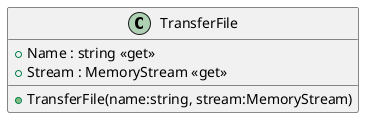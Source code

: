@startuml
class TransferFile {
    + TransferFile(name:string, stream:MemoryStream)
    + Name : string <<get>>
    + Stream : MemoryStream <<get>>
}
@enduml
